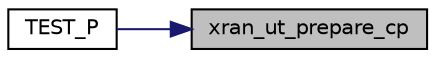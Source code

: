 digraph "xran_ut_prepare_cp"
{
 // LATEX_PDF_SIZE
  edge [fontname="Helvetica",fontsize="10",labelfontname="Helvetica",labelfontsize="10"];
  node [fontname="Helvetica",fontsize="10",shape=record];
  rankdir="RL";
  Node1 [label="xran_ut_prepare_cp",height=0.2,width=0.4,color="black", fillcolor="grey75", style="filled", fontcolor="black",tooltip=" "];
  Node1 -> Node2 [dir="back",color="midnightblue",fontsize="10",style="solid",fontname="Helvetica"];
  Node2 [label="TEST_P",height=0.2,width=0.4,color="black", fillcolor="white", style="filled",URL="$c__plane__tests_8cc.html#a21d05f2c6607fc534e67ed32883de81f",tooltip=" "];
}
